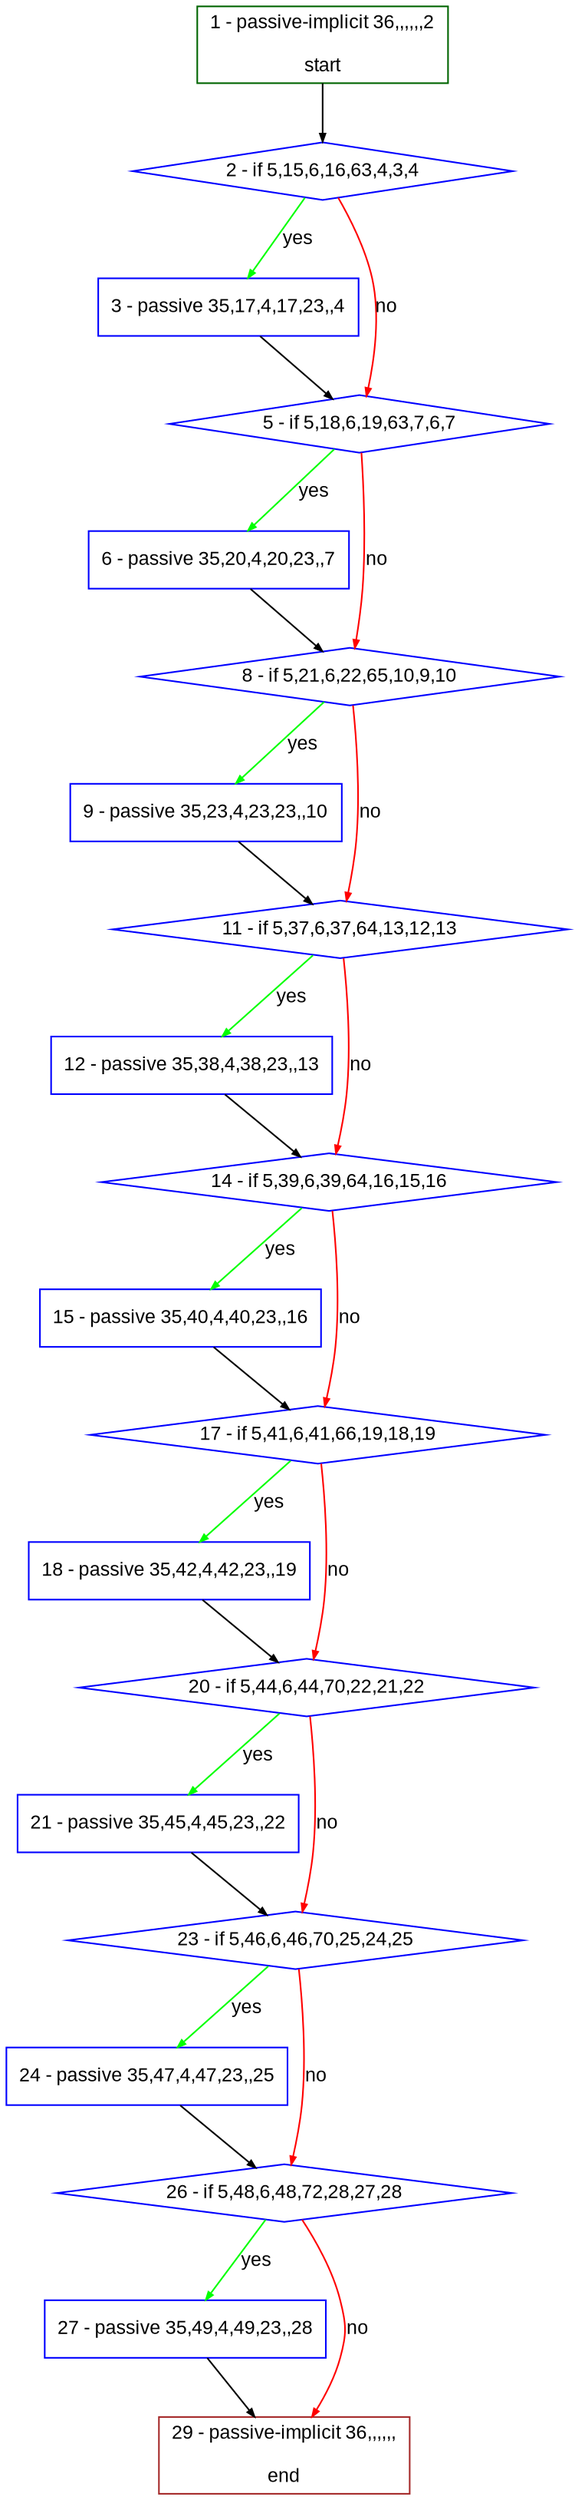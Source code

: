 digraph "" {
  graph [bgcolor="white", fillcolor="#FFFFCC", pack="true", packmode="clust", fontname="Arial", label="", fontsize="12", compound="true", style="rounded,filled"];
  node [node_initialized="no", fillcolor="white", fontname="Arial", label="", color="grey", fontsize="12", fixedsize="false", compound="true", shape="rectangle", style="filled"];
  edge [arrowtail="none", lhead="", fontcolor="black", fontname="Arial", label="", color="black", fontsize="12", arrowhead="normal", arrowsize="0.5", compound="true", ltail="", dir="forward"];
  __N1 [fillcolor="#ffffff", label="2 - if 5,15,6,16,63,4,3,4", color="#0000ff", shape="diamond", style="filled"];
  __N2 [fillcolor="#ffffff", label="1 - passive-implicit 36,,,,,,2\n\nstart", color="#006400", shape="box", style="filled"];
  __N3 [fillcolor="#ffffff", label="3 - passive 35,17,4,17,23,,4", color="#0000ff", shape="box", style="filled"];
  __N4 [fillcolor="#ffffff", label="5 - if 5,18,6,19,63,7,6,7", color="#0000ff", shape="diamond", style="filled"];
  __N5 [fillcolor="#ffffff", label="6 - passive 35,20,4,20,23,,7", color="#0000ff", shape="box", style="filled"];
  __N6 [fillcolor="#ffffff", label="8 - if 5,21,6,22,65,10,9,10", color="#0000ff", shape="diamond", style="filled"];
  __N7 [fillcolor="#ffffff", label="9 - passive 35,23,4,23,23,,10", color="#0000ff", shape="box", style="filled"];
  __N8 [fillcolor="#ffffff", label="11 - if 5,37,6,37,64,13,12,13", color="#0000ff", shape="diamond", style="filled"];
  __N9 [fillcolor="#ffffff", label="12 - passive 35,38,4,38,23,,13", color="#0000ff", shape="box", style="filled"];
  __N10 [fillcolor="#ffffff", label="14 - if 5,39,6,39,64,16,15,16", color="#0000ff", shape="diamond", style="filled"];
  __N11 [fillcolor="#ffffff", label="15 - passive 35,40,4,40,23,,16", color="#0000ff", shape="box", style="filled"];
  __N12 [fillcolor="#ffffff", label="17 - if 5,41,6,41,66,19,18,19", color="#0000ff", shape="diamond", style="filled"];
  __N13 [fillcolor="#ffffff", label="18 - passive 35,42,4,42,23,,19", color="#0000ff", shape="box", style="filled"];
  __N14 [fillcolor="#ffffff", label="20 - if 5,44,6,44,70,22,21,22", color="#0000ff", shape="diamond", style="filled"];
  __N15 [fillcolor="#ffffff", label="21 - passive 35,45,4,45,23,,22", color="#0000ff", shape="box", style="filled"];
  __N16 [fillcolor="#ffffff", label="23 - if 5,46,6,46,70,25,24,25", color="#0000ff", shape="diamond", style="filled"];
  __N17 [fillcolor="#ffffff", label="24 - passive 35,47,4,47,23,,25", color="#0000ff", shape="box", style="filled"];
  __N18 [fillcolor="#ffffff", label="26 - if 5,48,6,48,72,28,27,28", color="#0000ff", shape="diamond", style="filled"];
  __N19 [fillcolor="#ffffff", label="27 - passive 35,49,4,49,23,,28", color="#0000ff", shape="box", style="filled"];
  __N20 [fillcolor="#ffffff", label="29 - passive-implicit 36,,,,,,\n\nend", color="#a52a2a", shape="box", style="filled"];
  __N2 -> __N1 [arrowtail="none", color="#000000", label="", arrowhead="normal", dir="forward"];
  __N1 -> __N3 [arrowtail="none", color="#00ff00", label="yes", arrowhead="normal", dir="forward"];
  __N1 -> __N4 [arrowtail="none", color="#ff0000", label="no", arrowhead="normal", dir="forward"];
  __N3 -> __N4 [arrowtail="none", color="#000000", label="", arrowhead="normal", dir="forward"];
  __N4 -> __N5 [arrowtail="none", color="#00ff00", label="yes", arrowhead="normal", dir="forward"];
  __N4 -> __N6 [arrowtail="none", color="#ff0000", label="no", arrowhead="normal", dir="forward"];
  __N5 -> __N6 [arrowtail="none", color="#000000", label="", arrowhead="normal", dir="forward"];
  __N6 -> __N7 [arrowtail="none", color="#00ff00", label="yes", arrowhead="normal", dir="forward"];
  __N6 -> __N8 [arrowtail="none", color="#ff0000", label="no", arrowhead="normal", dir="forward"];
  __N7 -> __N8 [arrowtail="none", color="#000000", label="", arrowhead="normal", dir="forward"];
  __N8 -> __N9 [arrowtail="none", color="#00ff00", label="yes", arrowhead="normal", dir="forward"];
  __N8 -> __N10 [arrowtail="none", color="#ff0000", label="no", arrowhead="normal", dir="forward"];
  __N9 -> __N10 [arrowtail="none", color="#000000", label="", arrowhead="normal", dir="forward"];
  __N10 -> __N11 [arrowtail="none", color="#00ff00", label="yes", arrowhead="normal", dir="forward"];
  __N10 -> __N12 [arrowtail="none", color="#ff0000", label="no", arrowhead="normal", dir="forward"];
  __N11 -> __N12 [arrowtail="none", color="#000000", label="", arrowhead="normal", dir="forward"];
  __N12 -> __N13 [arrowtail="none", color="#00ff00", label="yes", arrowhead="normal", dir="forward"];
  __N12 -> __N14 [arrowtail="none", color="#ff0000", label="no", arrowhead="normal", dir="forward"];
  __N13 -> __N14 [arrowtail="none", color="#000000", label="", arrowhead="normal", dir="forward"];
  __N14 -> __N15 [arrowtail="none", color="#00ff00", label="yes", arrowhead="normal", dir="forward"];
  __N14 -> __N16 [arrowtail="none", color="#ff0000", label="no", arrowhead="normal", dir="forward"];
  __N15 -> __N16 [arrowtail="none", color="#000000", label="", arrowhead="normal", dir="forward"];
  __N16 -> __N17 [arrowtail="none", color="#00ff00", label="yes", arrowhead="normal", dir="forward"];
  __N16 -> __N18 [arrowtail="none", color="#ff0000", label="no", arrowhead="normal", dir="forward"];
  __N17 -> __N18 [arrowtail="none", color="#000000", label="", arrowhead="normal", dir="forward"];
  __N18 -> __N19 [arrowtail="none", color="#00ff00", label="yes", arrowhead="normal", dir="forward"];
  __N18 -> __N20 [arrowtail="none", color="#ff0000", label="no", arrowhead="normal", dir="forward"];
  __N19 -> __N20 [arrowtail="none", color="#000000", label="", arrowhead="normal", dir="forward"];
}
